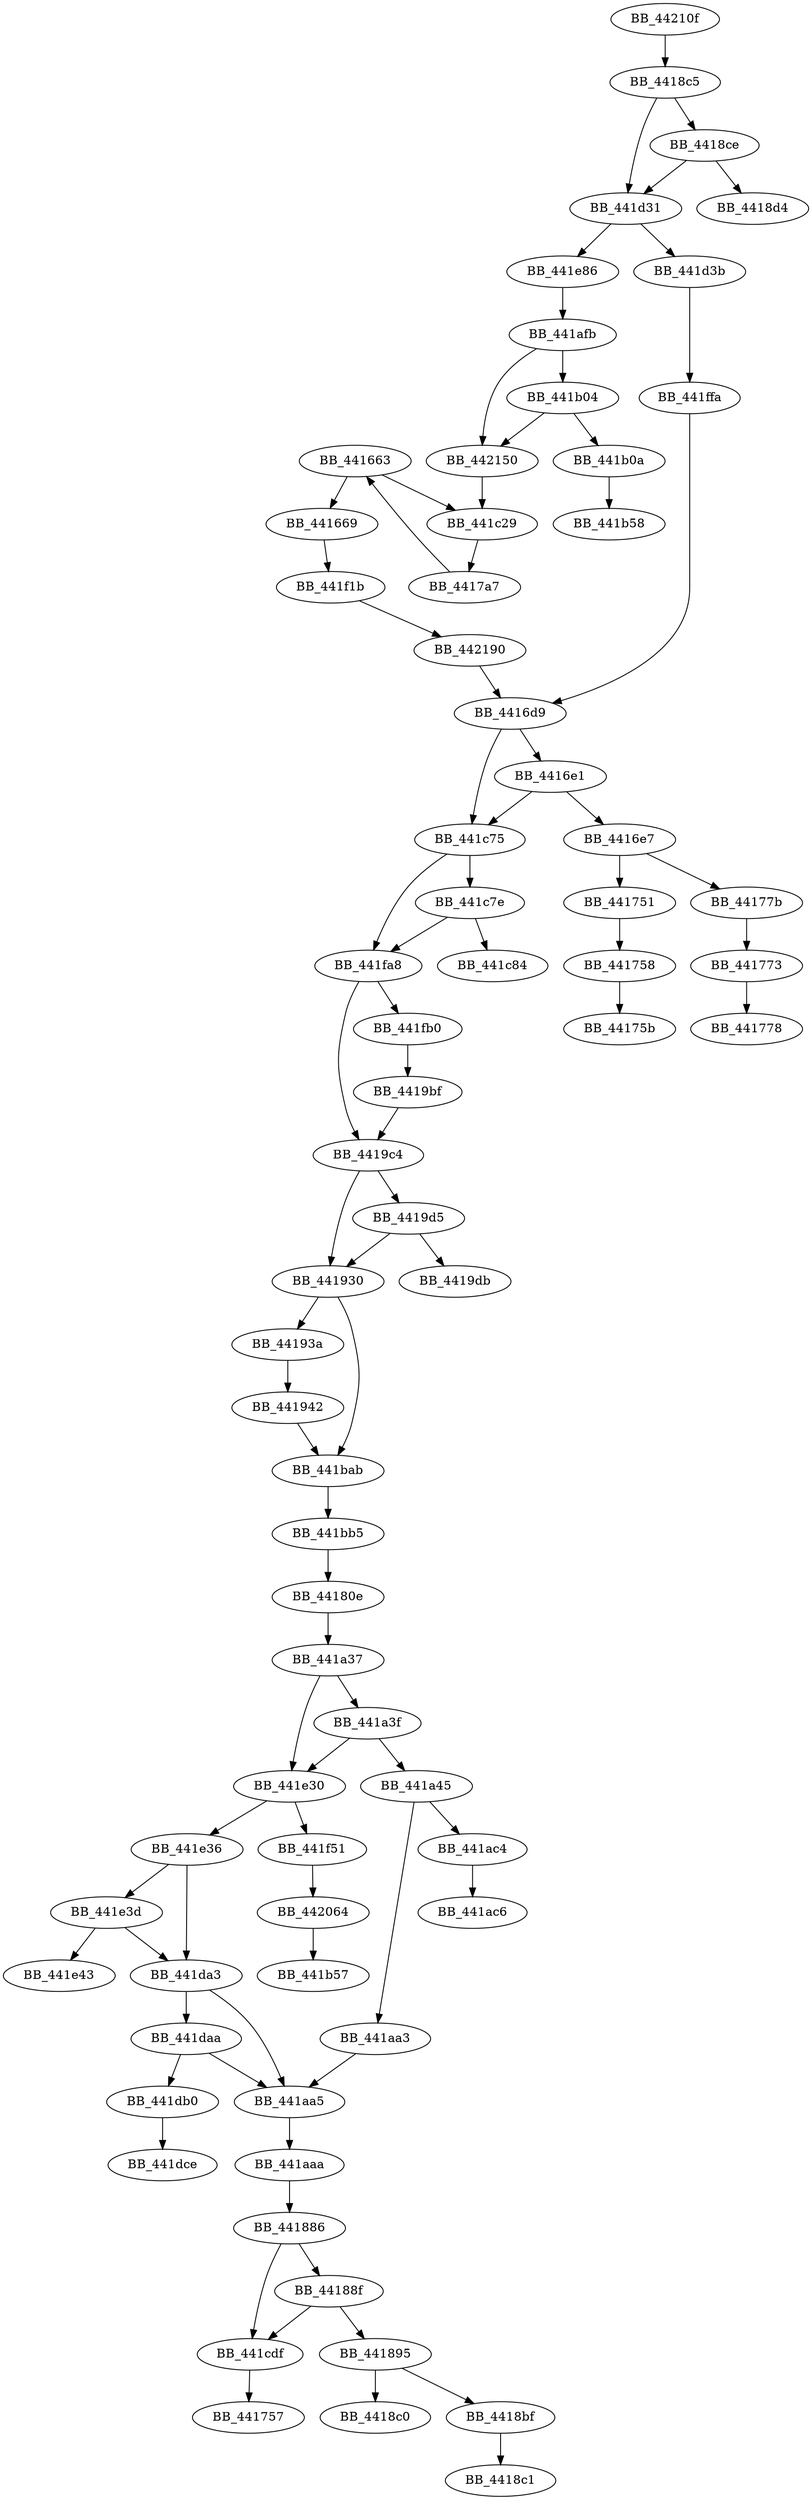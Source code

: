 DiGraph sub_44210F{
BB_441663->BB_441669
BB_441663->BB_441c29
BB_441669->BB_441f1b
BB_4416d9->BB_4416e1
BB_4416d9->BB_441c75
BB_4416e1->BB_4416e7
BB_4416e1->BB_441c75
BB_4416e7->BB_441751
BB_4416e7->BB_44177b
BB_441751->BB_441758
BB_441758->BB_44175b
BB_441773->BB_441778
BB_44177b->BB_441773
BB_4417a7->BB_441663
BB_44180e->BB_441a37
BB_441886->BB_44188f
BB_441886->BB_441cdf
BB_44188f->BB_441895
BB_44188f->BB_441cdf
BB_441895->BB_4418bf
BB_441895->BB_4418c0
BB_4418bf->BB_4418c1
BB_4418c5->BB_4418ce
BB_4418c5->BB_441d31
BB_4418ce->BB_4418d4
BB_4418ce->BB_441d31
BB_441930->BB_44193a
BB_441930->BB_441bab
BB_44193a->BB_441942
BB_441942->BB_441bab
BB_4419bf->BB_4419c4
BB_4419c4->BB_441930
BB_4419c4->BB_4419d5
BB_4419d5->BB_441930
BB_4419d5->BB_4419db
BB_441a37->BB_441a3f
BB_441a37->BB_441e30
BB_441a3f->BB_441a45
BB_441a3f->BB_441e30
BB_441a45->BB_441aa3
BB_441a45->BB_441ac4
BB_441aa3->BB_441aa5
BB_441aa5->BB_441aaa
BB_441aaa->BB_441886
BB_441ac4->BB_441ac6
BB_441afb->BB_441b04
BB_441afb->BB_442150
BB_441b04->BB_441b0a
BB_441b04->BB_442150
BB_441b0a->BB_441b58
BB_441bab->BB_441bb5
BB_441bb5->BB_44180e
BB_441c29->BB_4417a7
BB_441c75->BB_441c7e
BB_441c75->BB_441fa8
BB_441c7e->BB_441c84
BB_441c7e->BB_441fa8
BB_441cdf->BB_441757
BB_441d31->BB_441d3b
BB_441d31->BB_441e86
BB_441d3b->BB_441ffa
BB_441da3->BB_441aa5
BB_441da3->BB_441daa
BB_441daa->BB_441aa5
BB_441daa->BB_441db0
BB_441db0->BB_441dce
BB_441e30->BB_441e36
BB_441e30->BB_441f51
BB_441e36->BB_441da3
BB_441e36->BB_441e3d
BB_441e3d->BB_441da3
BB_441e3d->BB_441e43
BB_441e86->BB_441afb
BB_441f1b->BB_442190
BB_441f51->BB_442064
BB_441fa8->BB_4419c4
BB_441fa8->BB_441fb0
BB_441fb0->BB_4419bf
BB_441ffa->BB_4416d9
BB_442064->BB_441b57
BB_44210f->BB_4418c5
BB_442150->BB_441c29
BB_442190->BB_4416d9
}
